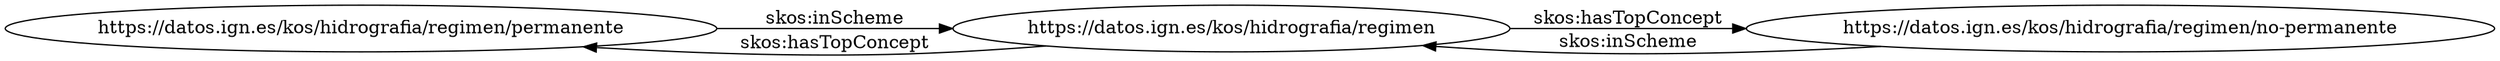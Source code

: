digraph ar2dtool_diagram { 
rankdir=LR;
size="1501"
	"https://datos.ign.es/kos/hidrografia/regimen/permanente" -> "https://datos.ign.es/kos/hidrografia/regimen" [ label = "skos:inScheme" ];
	"https://datos.ign.es/kos/hidrografia/regimen/no-permanente" -> "https://datos.ign.es/kos/hidrografia/regimen" [ label = "skos:inScheme" ];
	"https://datos.ign.es/kos/hidrografia/regimen" -> "https://datos.ign.es/kos/hidrografia/regimen/no-permanente" [ label = "skos:hasTopConcept" ];
	"https://datos.ign.es/kos/hidrografia/regimen" -> "https://datos.ign.es/kos/hidrografia/regimen/permanente" [ label = "skos:hasTopConcept" ];

}
